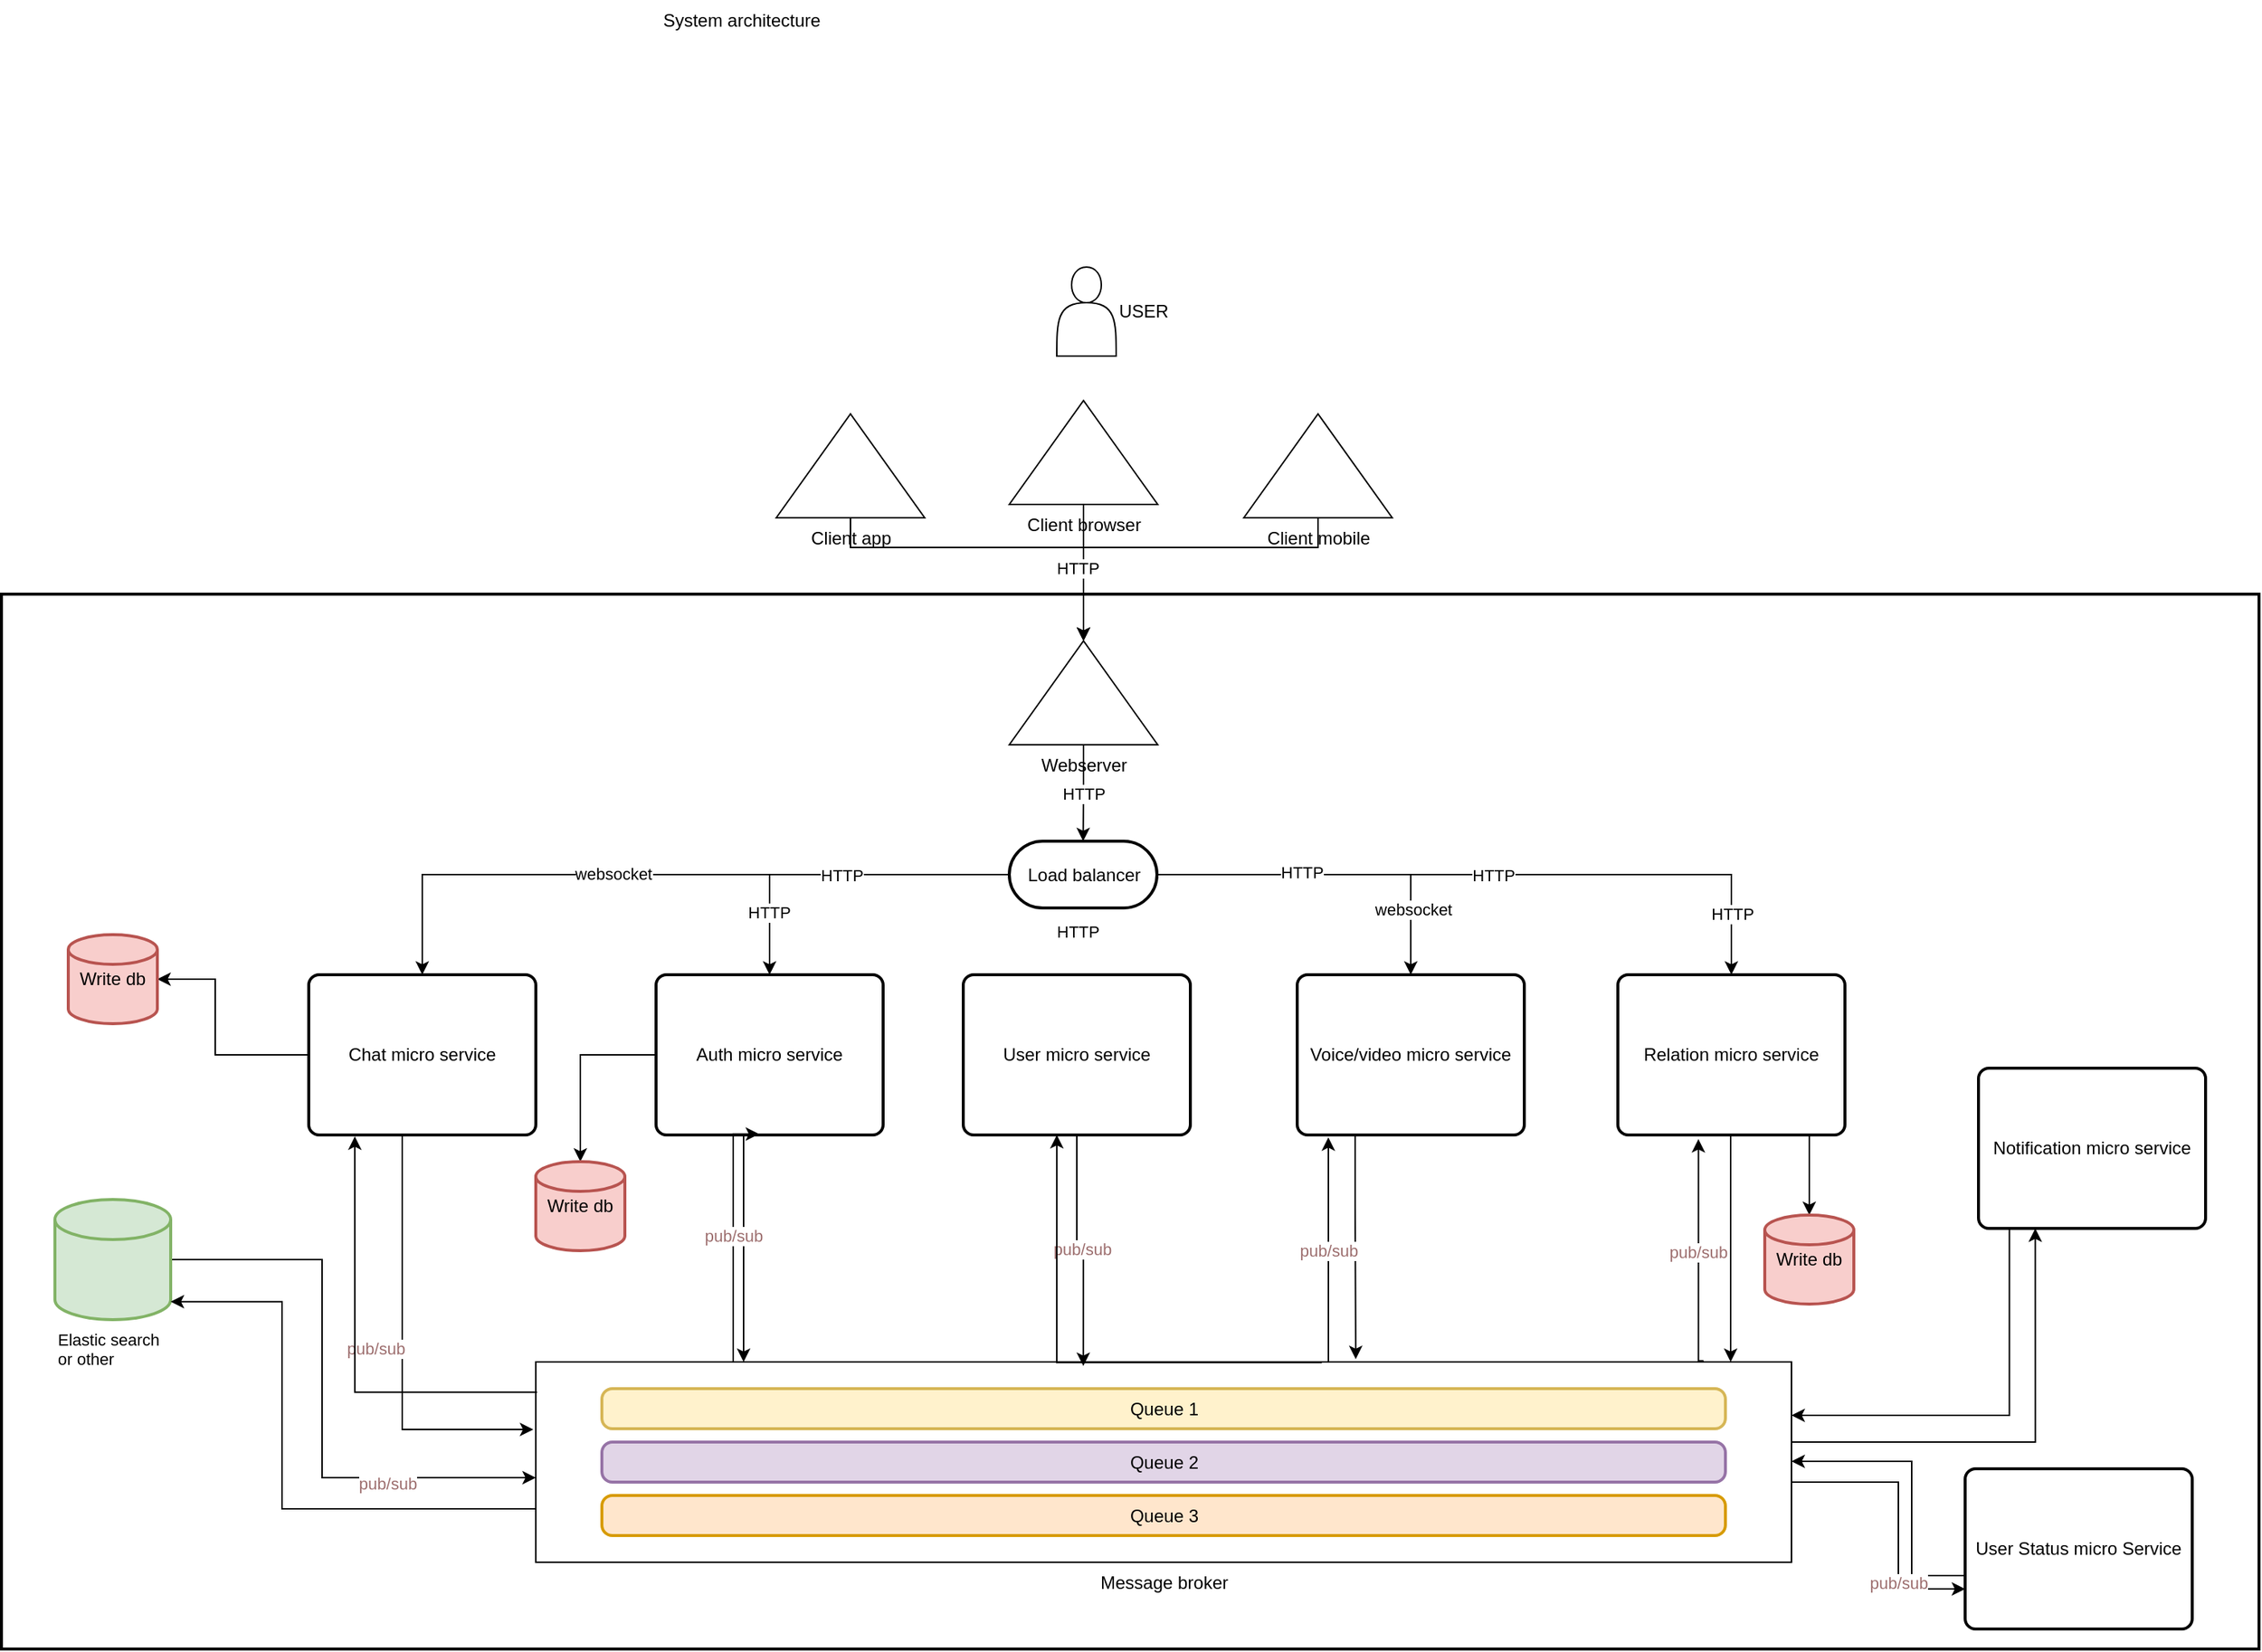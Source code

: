 <mxfile version="20.7.4" type="github">
  <diagram id="I4ahz-z1FdCuFzpf6qUr" name="Page-1">
    <mxGraphModel dx="1687" dy="1019" grid="1" gridSize="9" guides="1" tooltips="1" connect="1" arrows="1" fold="1" page="1" pageScale="1" pageWidth="850" pageHeight="1100" math="0" shadow="0">
      <root>
        <mxCell id="0" />
        <mxCell id="1" parent="0" />
        <mxCell id="r7bKNmbLutYQrQa0Vv5a-1" value="USER" style="shape=actor;whiteSpace=wrap;html=1;labelPosition=right;verticalLabelPosition=middle;align=left;verticalAlign=middle;" parent="1" vertex="1">
          <mxGeometry x="783" y="252" width="40" height="60" as="geometry" />
        </mxCell>
        <mxCell id="r7bKNmbLutYQrQa0Vv5a-17" value="" style="edgeStyle=orthogonalEdgeStyle;rounded=0;orthogonalLoop=1;jettySize=auto;html=1;" parent="1" source="r7bKNmbLutYQrQa0Vv5a-7" target="r7bKNmbLutYQrQa0Vv5a-10" edge="1">
          <mxGeometry relative="1" as="geometry" />
        </mxCell>
        <mxCell id="r7bKNmbLutYQrQa0Vv5a-7" value="Client browser" style="verticalLabelPosition=bottom;verticalAlign=top;html=1;shape=mxgraph.basic.acute_triangle;dx=0.5;" parent="1" vertex="1">
          <mxGeometry x="751" y="342" width="100" height="70" as="geometry" />
        </mxCell>
        <mxCell id="r7bKNmbLutYQrQa0Vv5a-8" value="System architecture&amp;nbsp;" style="text;html=1;align=center;verticalAlign=middle;resizable=0;points=[];autosize=1;strokeColor=none;fillColor=none;" parent="1" vertex="1">
          <mxGeometry x="504.5" y="72" width="135" height="27" as="geometry" />
        </mxCell>
        <mxCell id="r7bKNmbLutYQrQa0Vv5a-9" value="" style="verticalLabelPosition=bottom;verticalAlign=top;html=1;shape=mxgraph.basic.rect;fillColor2=none;strokeWidth=2;size=20;indent=5;fillColor=none;" parent="1" vertex="1">
          <mxGeometry x="72" y="472.5" width="1521" height="711" as="geometry" />
        </mxCell>
        <mxCell id="r7bKNmbLutYQrQa0Vv5a-22" value="HTTP" style="edgeStyle=orthogonalEdgeStyle;rounded=0;orthogonalLoop=1;jettySize=auto;html=1;" parent="1" source="r7bKNmbLutYQrQa0Vv5a-10" target="r7bKNmbLutYQrQa0Vv5a-21" edge="1">
          <mxGeometry relative="1" as="geometry" />
        </mxCell>
        <mxCell id="r7bKNmbLutYQrQa0Vv5a-10" value="Webserver" style="verticalLabelPosition=bottom;verticalAlign=top;html=1;shape=mxgraph.basic.acute_triangle;dx=0.5;" parent="1" vertex="1">
          <mxGeometry x="751" y="504" width="100" height="70" as="geometry" />
        </mxCell>
        <mxCell id="r7bKNmbLutYQrQa0Vv5a-107" style="edgeStyle=orthogonalEdgeStyle;rounded=0;orthogonalLoop=1;jettySize=auto;html=1;entryX=0;entryY=0;entryDx=50;entryDy=0;entryPerimeter=0;fontSize=11;fontColor=#9c6d6d;" parent="1" source="r7bKNmbLutYQrQa0Vv5a-14" target="r7bKNmbLutYQrQa0Vv5a-10" edge="1">
          <mxGeometry relative="1" as="geometry">
            <Array as="points">
              <mxPoint x="959" y="441" />
              <mxPoint x="801" y="441" />
            </Array>
          </mxGeometry>
        </mxCell>
        <mxCell id="r7bKNmbLutYQrQa0Vv5a-14" value="Client mobile&lt;br&gt;" style="verticalLabelPosition=bottom;verticalAlign=top;html=1;shape=mxgraph.basic.acute_triangle;dx=0.5;" parent="1" vertex="1">
          <mxGeometry x="909" y="351" width="100" height="70" as="geometry" />
        </mxCell>
        <mxCell id="r7bKNmbLutYQrQa0Vv5a-106" value="" style="edgeStyle=orthogonalEdgeStyle;rounded=0;orthogonalLoop=1;jettySize=auto;html=1;fontSize=11;fontColor=#9c6d6d;" parent="1" source="r7bKNmbLutYQrQa0Vv5a-15" target="r7bKNmbLutYQrQa0Vv5a-10" edge="1">
          <mxGeometry relative="1" as="geometry">
            <Array as="points">
              <mxPoint x="644" y="441" />
              <mxPoint x="801" y="441" />
            </Array>
          </mxGeometry>
        </mxCell>
        <mxCell id="Fc79eV2DeLuxpPt_U4-c-6" value="&lt;span style=&quot;color: rgb(0, 0, 0);&quot;&gt;HTTP&lt;/span&gt;" style="edgeLabel;html=1;align=center;verticalAlign=middle;resizable=0;points=[];fontSize=11;fontColor=#9c6d6d;" vertex="1" connectable="0" parent="r7bKNmbLutYQrQa0Vv5a-106">
          <mxGeometry x="0.593" y="-4" relative="1" as="geometry">
            <mxPoint as="offset" />
          </mxGeometry>
        </mxCell>
        <mxCell id="r7bKNmbLutYQrQa0Vv5a-15" value="Client app" style="verticalLabelPosition=bottom;verticalAlign=top;html=1;shape=mxgraph.basic.acute_triangle;dx=0.5;" parent="1" vertex="1">
          <mxGeometry x="594" y="351" width="100" height="70" as="geometry" />
        </mxCell>
        <mxCell id="r7bKNmbLutYQrQa0Vv5a-31" value="" style="edgeStyle=orthogonalEdgeStyle;rounded=0;orthogonalLoop=1;jettySize=auto;html=1;" parent="1" source="r7bKNmbLutYQrQa0Vv5a-21" target="r7bKNmbLutYQrQa0Vv5a-24" edge="1">
          <mxGeometry relative="1" as="geometry" />
        </mxCell>
        <mxCell id="Fc79eV2DeLuxpPt_U4-c-9" value="&lt;span style=&quot;color: rgb(0, 0, 0);&quot;&gt;HTTP&lt;/span&gt;" style="edgeLabel;html=1;align=center;verticalAlign=middle;resizable=0;points=[];fontSize=11;fontColor=#9c6d6d;" vertex="1" connectable="0" parent="r7bKNmbLutYQrQa0Vv5a-31">
          <mxGeometry x="0.634" y="-1" relative="1" as="geometry">
            <mxPoint as="offset" />
          </mxGeometry>
        </mxCell>
        <mxCell id="r7bKNmbLutYQrQa0Vv5a-32" style="edgeStyle=orthogonalEdgeStyle;rounded=0;orthogonalLoop=1;jettySize=auto;html=1;" parent="1" source="r7bKNmbLutYQrQa0Vv5a-21" target="r7bKNmbLutYQrQa0Vv5a-23" edge="1">
          <mxGeometry relative="1" as="geometry" />
        </mxCell>
        <mxCell id="Fc79eV2DeLuxpPt_U4-c-8" value="&lt;span style=&quot;color: rgb(0, 0, 0);&quot;&gt;websocket&lt;/span&gt;" style="edgeLabel;html=1;align=center;verticalAlign=middle;resizable=0;points=[];fontSize=11;fontColor=#9c6d6d;" vertex="1" connectable="0" parent="r7bKNmbLutYQrQa0Vv5a-32">
          <mxGeometry x="0.156" y="-1" relative="1" as="geometry">
            <mxPoint as="offset" />
          </mxGeometry>
        </mxCell>
        <mxCell id="Fc79eV2DeLuxpPt_U4-c-10" value="&lt;span style=&quot;color: rgb(0, 0, 0);&quot;&gt;HTTP&lt;/span&gt;" style="edgeLabel;html=1;align=center;verticalAlign=middle;resizable=0;points=[];fontSize=11;fontColor=#9c6d6d;" vertex="1" connectable="0" parent="r7bKNmbLutYQrQa0Vv5a-32">
          <mxGeometry x="-0.511" relative="1" as="geometry">
            <mxPoint as="offset" />
          </mxGeometry>
        </mxCell>
        <mxCell id="r7bKNmbLutYQrQa0Vv5a-33" style="edgeStyle=orthogonalEdgeStyle;rounded=0;orthogonalLoop=1;jettySize=auto;html=1;" parent="1" source="r7bKNmbLutYQrQa0Vv5a-21" target="r7bKNmbLutYQrQa0Vv5a-25" edge="1">
          <mxGeometry relative="1" as="geometry" />
        </mxCell>
        <mxCell id="Fc79eV2DeLuxpPt_U4-c-12" value="&lt;span style=&quot;color: rgb(0, 0, 0);&quot;&gt;websocket&lt;/span&gt;" style="edgeLabel;html=1;align=center;verticalAlign=middle;resizable=0;points=[];fontSize=11;fontColor=#9c6d6d;" vertex="1" connectable="0" parent="r7bKNmbLutYQrQa0Vv5a-33">
          <mxGeometry x="0.632" y="1" relative="1" as="geometry">
            <mxPoint as="offset" />
          </mxGeometry>
        </mxCell>
        <mxCell id="r7bKNmbLutYQrQa0Vv5a-82" style="edgeStyle=orthogonalEdgeStyle;rounded=0;orthogonalLoop=1;jettySize=auto;html=1;fontSize=11;fontColor=#9c6d6d;" parent="1" source="r7bKNmbLutYQrQa0Vv5a-21" target="r7bKNmbLutYQrQa0Vv5a-79" edge="1">
          <mxGeometry relative="1" as="geometry" />
        </mxCell>
        <mxCell id="Fc79eV2DeLuxpPt_U4-c-11" value="&lt;span style=&quot;color: rgb(0, 0, 0);&quot;&gt;HTTP&lt;/span&gt;" style="edgeLabel;html=1;align=center;verticalAlign=middle;resizable=0;points=[];fontSize=11;fontColor=#9c6d6d;" vertex="1" connectable="0" parent="r7bKNmbLutYQrQa0Vv5a-82">
          <mxGeometry x="-0.573" y="2" relative="1" as="geometry">
            <mxPoint as="offset" />
          </mxGeometry>
        </mxCell>
        <mxCell id="Fc79eV2DeLuxpPt_U4-c-13" value="&lt;span style=&quot;color: rgb(0, 0, 0);&quot;&gt;HTTP&lt;/span&gt;" style="edgeLabel;html=1;align=center;verticalAlign=middle;resizable=0;points=[];fontSize=11;fontColor=#9c6d6d;" vertex="1" connectable="0" parent="r7bKNmbLutYQrQa0Vv5a-82">
          <mxGeometry x="-0.005" relative="1" as="geometry">
            <mxPoint as="offset" />
          </mxGeometry>
        </mxCell>
        <mxCell id="Fc79eV2DeLuxpPt_U4-c-14" value="&lt;span style=&quot;color: rgb(0, 0, 0);&quot;&gt;HTTP&lt;/span&gt;" style="edgeLabel;html=1;align=center;verticalAlign=middle;resizable=0;points=[];fontSize=11;fontColor=#9c6d6d;" vertex="1" connectable="0" parent="r7bKNmbLutYQrQa0Vv5a-82">
          <mxGeometry x="0.819" relative="1" as="geometry">
            <mxPoint as="offset" />
          </mxGeometry>
        </mxCell>
        <mxCell id="r7bKNmbLutYQrQa0Vv5a-109" value="&#xa;&lt;span style=&quot;color: rgb(0, 0, 0); font-family: Helvetica; font-size: 11px; font-style: normal; font-variant-ligatures: normal; font-variant-caps: normal; font-weight: 400; letter-spacing: normal; orphans: 2; text-align: center; text-indent: 0px; text-transform: none; widows: 2; word-spacing: 0px; -webkit-text-stroke-width: 0px; background-color: rgb(255, 255, 255); text-decoration-thickness: initial; text-decoration-style: initial; text-decoration-color: initial; float: none; display: inline !important;&quot;&gt;HTTP&lt;/span&gt;&#xa;&#xa;" style="edgeStyle=orthogonalEdgeStyle;rounded=0;orthogonalLoop=1;jettySize=auto;html=1;entryX=0.5;entryY=0;entryDx=0;entryDy=0;fontSize=11;fontColor=#9c6d6d;" parent="1" source="r7bKNmbLutYQrQa0Vv5a-21" target="r7bKNmbLutYQrQa0Vv5a-72" edge="1">
          <mxGeometry relative="1" as="geometry">
            <Array as="points">
              <mxPoint x="797" y="707" />
              <mxPoint x="797" y="707" />
            </Array>
          </mxGeometry>
        </mxCell>
        <mxCell id="r7bKNmbLutYQrQa0Vv5a-21" value="Load balancer" style="html=1;dashed=0;whitespace=wrap;shape=mxgraph.dfd.start;strokeWidth=2;fillColor=none;" parent="1" vertex="1">
          <mxGeometry x="751" y="639" width="99.5" height="45" as="geometry" />
        </mxCell>
        <mxCell id="r7bKNmbLutYQrQa0Vv5a-45" style="edgeStyle=orthogonalEdgeStyle;rounded=0;orthogonalLoop=1;jettySize=auto;html=1;fontSize=11;fontColor=#9c6d6d;" parent="1" source="r7bKNmbLutYQrQa0Vv5a-23" target="r7bKNmbLutYQrQa0Vv5a-26" edge="1">
          <mxGeometry x="-0.059" y="-9" relative="1" as="geometry">
            <Array as="points">
              <mxPoint x="216" y="783" />
              <mxPoint x="216" y="732" />
            </Array>
            <mxPoint as="offset" />
          </mxGeometry>
        </mxCell>
        <mxCell id="r7bKNmbLutYQrQa0Vv5a-67" value="pub/sub" style="edgeStyle=orthogonalEdgeStyle;rounded=0;orthogonalLoop=1;jettySize=auto;html=1;entryX=-0.002;entryY=0.337;entryDx=0;entryDy=0;entryPerimeter=0;fontSize=11;fontColor=#9c6d6d;" parent="1" source="r7bKNmbLutYQrQa0Vv5a-23" target="r7bKNmbLutYQrQa0Vv5a-27" edge="1">
          <mxGeometry x="-0.001" y="-18" relative="1" as="geometry">
            <Array as="points">
              <mxPoint x="342" y="1036" />
            </Array>
            <mxPoint as="offset" />
          </mxGeometry>
        </mxCell>
        <mxCell id="r7bKNmbLutYQrQa0Vv5a-23" value="Chat micro service" style="rounded=1;whiteSpace=wrap;html=1;absoluteArcSize=1;arcSize=14;strokeWidth=2;fillColor=none;" parent="1" vertex="1">
          <mxGeometry x="279" y="729" width="153" height="108" as="geometry" />
        </mxCell>
        <mxCell id="r7bKNmbLutYQrQa0Vv5a-61" style="edgeStyle=orthogonalEdgeStyle;rounded=0;orthogonalLoop=1;jettySize=auto;html=1;fontSize=11;fontColor=#9c6d6d;" parent="1" source="r7bKNmbLutYQrQa0Vv5a-24" target="r7bKNmbLutYQrQa0Vv5a-46" edge="1">
          <mxGeometry relative="1" as="geometry" />
        </mxCell>
        <mxCell id="r7bKNmbLutYQrQa0Vv5a-73" style="edgeStyle=orthogonalEdgeStyle;rounded=0;orthogonalLoop=1;jettySize=auto;html=1;fontSize=11;fontColor=#9c6d6d;" parent="1" source="r7bKNmbLutYQrQa0Vv5a-24" edge="1">
          <mxGeometry relative="1" as="geometry">
            <mxPoint x="572" y="990" as="targetPoint" />
            <Array as="points">
              <mxPoint x="572" y="900" />
              <mxPoint x="572" y="900" />
            </Array>
          </mxGeometry>
        </mxCell>
        <mxCell id="r7bKNmbLutYQrQa0Vv5a-24" value="Auth micro service" style="rounded=1;whiteSpace=wrap;html=1;absoluteArcSize=1;arcSize=14;strokeWidth=2;fillColor=none;" parent="1" vertex="1">
          <mxGeometry x="513" y="729" width="153" height="108" as="geometry" />
        </mxCell>
        <mxCell id="r7bKNmbLutYQrQa0Vv5a-80" style="edgeStyle=orthogonalEdgeStyle;rounded=0;orthogonalLoop=1;jettySize=auto;html=1;entryX=0.653;entryY=-0.014;entryDx=0;entryDy=0;entryPerimeter=0;fontSize=11;fontColor=#9c6d6d;" parent="1" source="r7bKNmbLutYQrQa0Vv5a-25" target="r7bKNmbLutYQrQa0Vv5a-27" edge="1">
          <mxGeometry relative="1" as="geometry">
            <Array as="points">
              <mxPoint x="984" y="882" />
              <mxPoint x="984" y="882" />
            </Array>
          </mxGeometry>
        </mxCell>
        <mxCell id="r7bKNmbLutYQrQa0Vv5a-25" value="Voice/video micro service" style="rounded=1;whiteSpace=wrap;html=1;absoluteArcSize=1;arcSize=14;strokeWidth=2;fillColor=none;" parent="1" vertex="1">
          <mxGeometry x="945" y="729" width="153" height="108" as="geometry" />
        </mxCell>
        <mxCell id="r7bKNmbLutYQrQa0Vv5a-26" value="Write db" style="strokeWidth=2;html=1;shape=mxgraph.flowchart.database;whiteSpace=wrap;fillColor=#f8cecc;strokeColor=#b85450;" parent="1" vertex="1">
          <mxGeometry x="117" y="702" width="60" height="60" as="geometry" />
        </mxCell>
        <mxCell id="Fc79eV2DeLuxpPt_U4-c-2" style="edgeStyle=orthogonalEdgeStyle;rounded=0;orthogonalLoop=1;jettySize=auto;html=1;entryX=0;entryY=0.578;entryDx=0;entryDy=0;entryPerimeter=0;fontSize=11;fontColor=#9c6d6d;" edge="1" parent="1" source="r7bKNmbLutYQrQa0Vv5a-38" target="r7bKNmbLutYQrQa0Vv5a-27">
          <mxGeometry relative="1" as="geometry">
            <Array as="points">
              <mxPoint x="288" y="921" />
              <mxPoint x="288" y="1068" />
            </Array>
          </mxGeometry>
        </mxCell>
        <mxCell id="Fc79eV2DeLuxpPt_U4-c-4" value="pub/sub" style="edgeLabel;html=1;align=center;verticalAlign=middle;resizable=0;points=[];fontSize=11;fontColor=#9c6d6d;" vertex="1" connectable="0" parent="Fc79eV2DeLuxpPt_U4-c-2">
          <mxGeometry x="0.49" y="-4" relative="1" as="geometry">
            <mxPoint as="offset" />
          </mxGeometry>
        </mxCell>
        <mxCell id="r7bKNmbLutYQrQa0Vv5a-38" value="Elastic search or other" style="strokeWidth=2;html=1;shape=mxgraph.flowchart.database;whiteSpace=wrap;fillColor=#d5e8d4;labelPosition=center;verticalLabelPosition=bottom;align=left;verticalAlign=top;fontSize=11;labelBackgroundColor=default;strokeColor=#82b366;" parent="1" vertex="1">
          <mxGeometry x="108" y="880.5" width="78" height="81" as="geometry" />
        </mxCell>
        <mxCell id="r7bKNmbLutYQrQa0Vv5a-42" value="" style="group" parent="1" vertex="1" connectable="0">
          <mxGeometry x="432" y="990" width="846" height="135" as="geometry" />
        </mxCell>
        <mxCell id="r7bKNmbLutYQrQa0Vv5a-27" value="Message broker" style="verticalLabelPosition=bottom;verticalAlign=top;html=1;shape=mxgraph.basic.rect;fillColor2=none;strokeWidth=1;size=20;indent=5;fillColor=none;" parent="r7bKNmbLutYQrQa0Vv5a-42" vertex="1">
          <mxGeometry width="846" height="135" as="geometry" />
        </mxCell>
        <mxCell id="r7bKNmbLutYQrQa0Vv5a-28" value="Queue 1" style="rounded=1;whiteSpace=wrap;html=1;absoluteArcSize=1;arcSize=14;strokeWidth=2;fillColor=#fff2cc;strokeColor=#d6b656;" parent="r7bKNmbLutYQrQa0Vv5a-42" vertex="1">
          <mxGeometry x="44.526" y="18" width="756.947" height="27" as="geometry" />
        </mxCell>
        <mxCell id="r7bKNmbLutYQrQa0Vv5a-29" value="Queue 2" style="rounded=1;whiteSpace=wrap;html=1;absoluteArcSize=1;arcSize=14;strokeWidth=2;fillColor=#e1d5e7;strokeColor=#9673a6;" parent="r7bKNmbLutYQrQa0Vv5a-42" vertex="1">
          <mxGeometry x="44.526" y="54" width="756.947" height="27" as="geometry" />
        </mxCell>
        <mxCell id="r7bKNmbLutYQrQa0Vv5a-30" value="Queue 3" style="rounded=1;whiteSpace=wrap;html=1;absoluteArcSize=1;arcSize=14;strokeWidth=2;fillColor=#ffe6cc;strokeColor=#d79b00;" parent="r7bKNmbLutYQrQa0Vv5a-42" vertex="1">
          <mxGeometry x="44.526" y="90" width="756.947" height="27" as="geometry" />
        </mxCell>
        <mxCell id="r7bKNmbLutYQrQa0Vv5a-46" value="Write db" style="strokeWidth=2;html=1;shape=mxgraph.flowchart.database;whiteSpace=wrap;fillColor=#f8cecc;strokeColor=#b85450;" parent="1" vertex="1">
          <mxGeometry x="432" y="855" width="60" height="60" as="geometry" />
        </mxCell>
        <mxCell id="r7bKNmbLutYQrQa0Vv5a-63" value="pub/sub" style="edgeStyle=orthogonalEdgeStyle;rounded=0;orthogonalLoop=1;jettySize=auto;html=1;entryX=0.454;entryY=0.994;entryDx=0;entryDy=0;entryPerimeter=0;fontSize=11;fontColor=#9c6d6d;" parent="1" source="r7bKNmbLutYQrQa0Vv5a-27" target="r7bKNmbLutYQrQa0Vv5a-24" edge="1">
          <mxGeometry relative="1" as="geometry">
            <Array as="points">
              <mxPoint x="565" y="945" />
              <mxPoint x="565" y="945" />
            </Array>
          </mxGeometry>
        </mxCell>
        <mxCell id="r7bKNmbLutYQrQa0Vv5a-66" style="edgeStyle=orthogonalEdgeStyle;rounded=0;orthogonalLoop=1;jettySize=auto;html=1;entryX=0.203;entryY=1.009;entryDx=0;entryDy=0;entryPerimeter=0;fontSize=11;fontColor=#9c6d6d;exitX=0.001;exitY=0.151;exitDx=0;exitDy=0;exitPerimeter=0;" parent="1" source="r7bKNmbLutYQrQa0Vv5a-27" target="r7bKNmbLutYQrQa0Vv5a-23" edge="1">
          <mxGeometry relative="1" as="geometry">
            <mxPoint x="423" y="1071" as="sourcePoint" />
          </mxGeometry>
        </mxCell>
        <mxCell id="r7bKNmbLutYQrQa0Vv5a-76" value="pub/sub" style="edgeStyle=orthogonalEdgeStyle;rounded=0;orthogonalLoop=1;jettySize=auto;html=1;entryX=0.436;entryY=0.02;entryDx=0;entryDy=0;entryPerimeter=0;fontSize=11;fontColor=#9c6d6d;" parent="1" source="r7bKNmbLutYQrQa0Vv5a-72" target="r7bKNmbLutYQrQa0Vv5a-27" edge="1">
          <mxGeometry relative="1" as="geometry" />
        </mxCell>
        <mxCell id="r7bKNmbLutYQrQa0Vv5a-72" value="User micro service" style="rounded=1;whiteSpace=wrap;html=1;absoluteArcSize=1;arcSize=14;strokeWidth=2;fillColor=none;" parent="1" vertex="1">
          <mxGeometry x="720" y="729" width="153" height="108" as="geometry" />
        </mxCell>
        <mxCell id="r7bKNmbLutYQrQa0Vv5a-78" style="edgeStyle=orthogonalEdgeStyle;rounded=0;orthogonalLoop=1;jettySize=auto;html=1;entryX=0.412;entryY=1;entryDx=0;entryDy=0;entryPerimeter=0;fontSize=11;fontColor=#9c6d6d;exitX=0.626;exitY=0.003;exitDx=0;exitDy=0;exitPerimeter=0;" parent="1" source="r7bKNmbLutYQrQa0Vv5a-27" target="r7bKNmbLutYQrQa0Vv5a-72" edge="1">
          <mxGeometry relative="1" as="geometry">
            <mxPoint x="783" y="972" as="sourcePoint" />
            <Array as="points">
              <mxPoint x="783" y="990" />
            </Array>
          </mxGeometry>
        </mxCell>
        <mxCell id="r7bKNmbLutYQrQa0Vv5a-87" style="edgeStyle=orthogonalEdgeStyle;rounded=0;orthogonalLoop=1;jettySize=auto;html=1;fontSize=11;fontColor=#9c6d6d;" parent="1" source="r7bKNmbLutYQrQa0Vv5a-79" edge="1">
          <mxGeometry relative="1" as="geometry">
            <mxPoint x="1237" y="990" as="targetPoint" />
          </mxGeometry>
        </mxCell>
        <mxCell id="r7bKNmbLutYQrQa0Vv5a-92" style="edgeStyle=orthogonalEdgeStyle;rounded=0;orthogonalLoop=1;jettySize=auto;html=1;fontSize=11;fontColor=#9c6d6d;" parent="1" source="r7bKNmbLutYQrQa0Vv5a-79" target="r7bKNmbLutYQrQa0Vv5a-89" edge="1">
          <mxGeometry relative="1" as="geometry">
            <Array as="points">
              <mxPoint x="1290" y="855" />
              <mxPoint x="1290" y="855" />
            </Array>
          </mxGeometry>
        </mxCell>
        <mxCell id="r7bKNmbLutYQrQa0Vv5a-79" value="Relation micro service" style="rounded=1;whiteSpace=wrap;html=1;absoluteArcSize=1;arcSize=14;strokeWidth=2;fillColor=none;" parent="1" vertex="1">
          <mxGeometry x="1161" y="729" width="153" height="108" as="geometry" />
        </mxCell>
        <mxCell id="r7bKNmbLutYQrQa0Vv5a-81" value="pub/sub" style="edgeStyle=orthogonalEdgeStyle;rounded=0;orthogonalLoop=1;jettySize=auto;html=1;entryX=0.137;entryY=1.015;entryDx=0;entryDy=0;entryPerimeter=0;fontSize=11;fontColor=#9c6d6d;" parent="1" source="r7bKNmbLutYQrQa0Vv5a-27" target="r7bKNmbLutYQrQa0Vv5a-25" edge="1">
          <mxGeometry relative="1" as="geometry">
            <Array as="points">
              <mxPoint x="966" y="954" />
              <mxPoint x="966" y="954" />
            </Array>
          </mxGeometry>
        </mxCell>
        <mxCell id="r7bKNmbLutYQrQa0Vv5a-88" value="pub/sub" style="edgeStyle=orthogonalEdgeStyle;rounded=0;orthogonalLoop=1;jettySize=auto;html=1;entryX=0.355;entryY=1.026;entryDx=0;entryDy=0;entryPerimeter=0;fontSize=11;fontColor=#9c6d6d;exitX=0.93;exitY=-0.006;exitDx=0;exitDy=0;exitPerimeter=0;" parent="1" source="r7bKNmbLutYQrQa0Vv5a-27" target="r7bKNmbLutYQrQa0Vv5a-79" edge="1">
          <mxGeometry relative="1" as="geometry">
            <Array as="points">
              <mxPoint x="1215" y="989" />
            </Array>
          </mxGeometry>
        </mxCell>
        <mxCell id="r7bKNmbLutYQrQa0Vv5a-89" value="Write db" style="strokeWidth=2;html=1;shape=mxgraph.flowchart.database;whiteSpace=wrap;fillColor=#f8cecc;strokeColor=#b85450;" parent="1" vertex="1">
          <mxGeometry x="1260" y="891" width="60" height="60" as="geometry" />
        </mxCell>
        <mxCell id="r7bKNmbLutYQrQa0Vv5a-102" style="edgeStyle=orthogonalEdgeStyle;rounded=0;orthogonalLoop=1;jettySize=auto;html=1;fontSize=11;fontColor=#9c6d6d;exitX=0.136;exitY=0.998;exitDx=0;exitDy=0;exitPerimeter=0;" parent="1" source="r7bKNmbLutYQrQa0Vv5a-93" edge="1">
          <mxGeometry relative="1" as="geometry">
            <mxPoint x="1278" y="1026" as="targetPoint" />
            <Array as="points">
              <mxPoint x="1425" y="1026" />
            </Array>
          </mxGeometry>
        </mxCell>
        <mxCell id="r7bKNmbLutYQrQa0Vv5a-93" value="Notification micro service" style="rounded=1;whiteSpace=wrap;html=1;absoluteArcSize=1;arcSize=14;strokeWidth=2;fillColor=none;" parent="1" vertex="1">
          <mxGeometry x="1404" y="792" width="153" height="108" as="geometry" />
        </mxCell>
        <mxCell id="r7bKNmbLutYQrQa0Vv5a-104" value="" style="edgeStyle=orthogonalEdgeStyle;rounded=0;orthogonalLoop=1;jettySize=auto;html=1;fontSize=11;fontColor=#9c6d6d;" parent="1" source="r7bKNmbLutYQrQa0Vv5a-94" target="r7bKNmbLutYQrQa0Vv5a-27" edge="1">
          <mxGeometry relative="1" as="geometry">
            <Array as="points">
              <mxPoint x="1359" y="1134" />
              <mxPoint x="1359" y="1057" />
            </Array>
          </mxGeometry>
        </mxCell>
        <mxCell id="r7bKNmbLutYQrQa0Vv5a-94" value="User Status micro Service" style="rounded=1;whiteSpace=wrap;html=1;absoluteArcSize=1;arcSize=14;strokeWidth=2;fillColor=none;" parent="1" vertex="1">
          <mxGeometry x="1395" y="1062" width="153" height="108" as="geometry" />
        </mxCell>
        <mxCell id="r7bKNmbLutYQrQa0Vv5a-100" style="edgeStyle=orthogonalEdgeStyle;rounded=0;orthogonalLoop=1;jettySize=auto;html=1;entryX=0.25;entryY=1;entryDx=0;entryDy=0;fontSize=11;fontColor=#9c6d6d;" parent="1" source="r7bKNmbLutYQrQa0Vv5a-27" target="r7bKNmbLutYQrQa0Vv5a-93" edge="1">
          <mxGeometry relative="1" as="geometry">
            <Array as="points">
              <mxPoint x="1442" y="1044" />
            </Array>
          </mxGeometry>
        </mxCell>
        <mxCell id="r7bKNmbLutYQrQa0Vv5a-103" value="" style="edgeStyle=orthogonalEdgeStyle;rounded=0;orthogonalLoop=1;jettySize=auto;html=1;fontSize=11;fontColor=#9c6d6d;entryX=0;entryY=0.75;entryDx=0;entryDy=0;" parent="1" source="r7bKNmbLutYQrQa0Vv5a-27" target="r7bKNmbLutYQrQa0Vv5a-94" edge="1">
          <mxGeometry relative="1" as="geometry">
            <Array as="points">
              <mxPoint x="1350" y="1071" />
              <mxPoint x="1350" y="1143" />
            </Array>
          </mxGeometry>
        </mxCell>
        <mxCell id="r7bKNmbLutYQrQa0Vv5a-105" value="pub/sub&lt;br&gt;" style="edgeLabel;html=1;align=center;verticalAlign=middle;resizable=0;points=[];fontSize=11;fontColor=#9c6d6d;" parent="r7bKNmbLutYQrQa0Vv5a-103" vertex="1" connectable="0">
          <mxGeometry x="0.481" y="1" relative="1" as="geometry">
            <mxPoint x="-1" as="offset" />
          </mxGeometry>
        </mxCell>
        <mxCell id="Fc79eV2DeLuxpPt_U4-c-3" style="edgeStyle=orthogonalEdgeStyle;rounded=0;orthogonalLoop=1;jettySize=auto;html=1;entryX=1;entryY=0.85;entryDx=0;entryDy=0;entryPerimeter=0;fontSize=11;fontColor=#9c6d6d;" edge="1" parent="1" source="r7bKNmbLutYQrQa0Vv5a-27" target="r7bKNmbLutYQrQa0Vv5a-38">
          <mxGeometry x="-0.009" y="18" relative="1" as="geometry">
            <Array as="points">
              <mxPoint x="261" y="1089" />
              <mxPoint x="261" y="949" />
            </Array>
            <mxPoint as="offset" />
          </mxGeometry>
        </mxCell>
      </root>
    </mxGraphModel>
  </diagram>
</mxfile>

